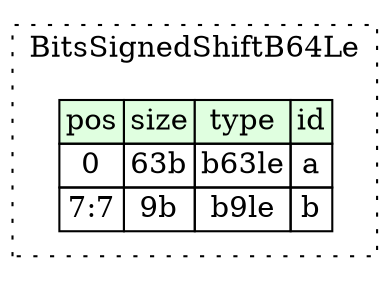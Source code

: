 digraph {
	rankdir=LR;
	node [shape=plaintext];
	subgraph cluster__bits_signed_shift_b64_le {
		label="BitsSignedShiftB64Le";
		graph[style=dotted];

		bits_signed_shift_b64_le__seq [label=<<TABLE BORDER="0" CELLBORDER="1" CELLSPACING="0">
			<TR><TD BGCOLOR="#E0FFE0">pos</TD><TD BGCOLOR="#E0FFE0">size</TD><TD BGCOLOR="#E0FFE0">type</TD><TD BGCOLOR="#E0FFE0">id</TD></TR>
			<TR><TD PORT="a_pos">0</TD><TD PORT="a_size">63b</TD><TD>b63le</TD><TD PORT="a_type">a</TD></TR>
			<TR><TD PORT="b_pos">7:7</TD><TD PORT="b_size">9b</TD><TD>b9le</TD><TD PORT="b_type">b</TD></TR>
		</TABLE>>];
	}
}
